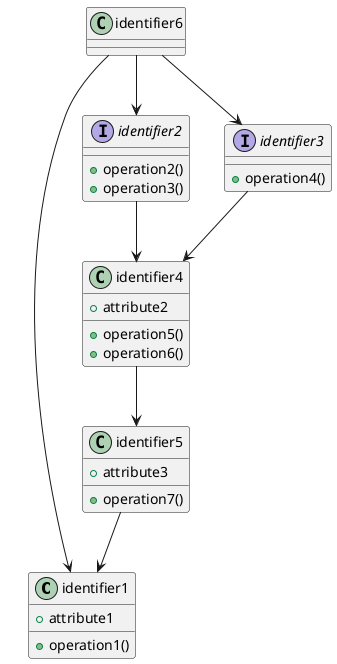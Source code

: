 @startuml
class identifier1 {
    + operation1()
    + attribute1
}

interface identifier2 {
    + operation2()
    + operation3()
}

interface identifier3 {
    + operation4()
}

class identifier4 {
    + operation5()
    + operation6()
    + attribute2
}

class identifier5 {
    + operation7()
    + attribute3
}

class identifier6 {
    
}

identifier6 --> identifier2
identifier6 --> identifier3
identifier6 --> identifier1
identifier2 --> identifier4
identifier3 --> identifier4
identifier4 --> identifier5
identifier5 --> identifier1
@enduml